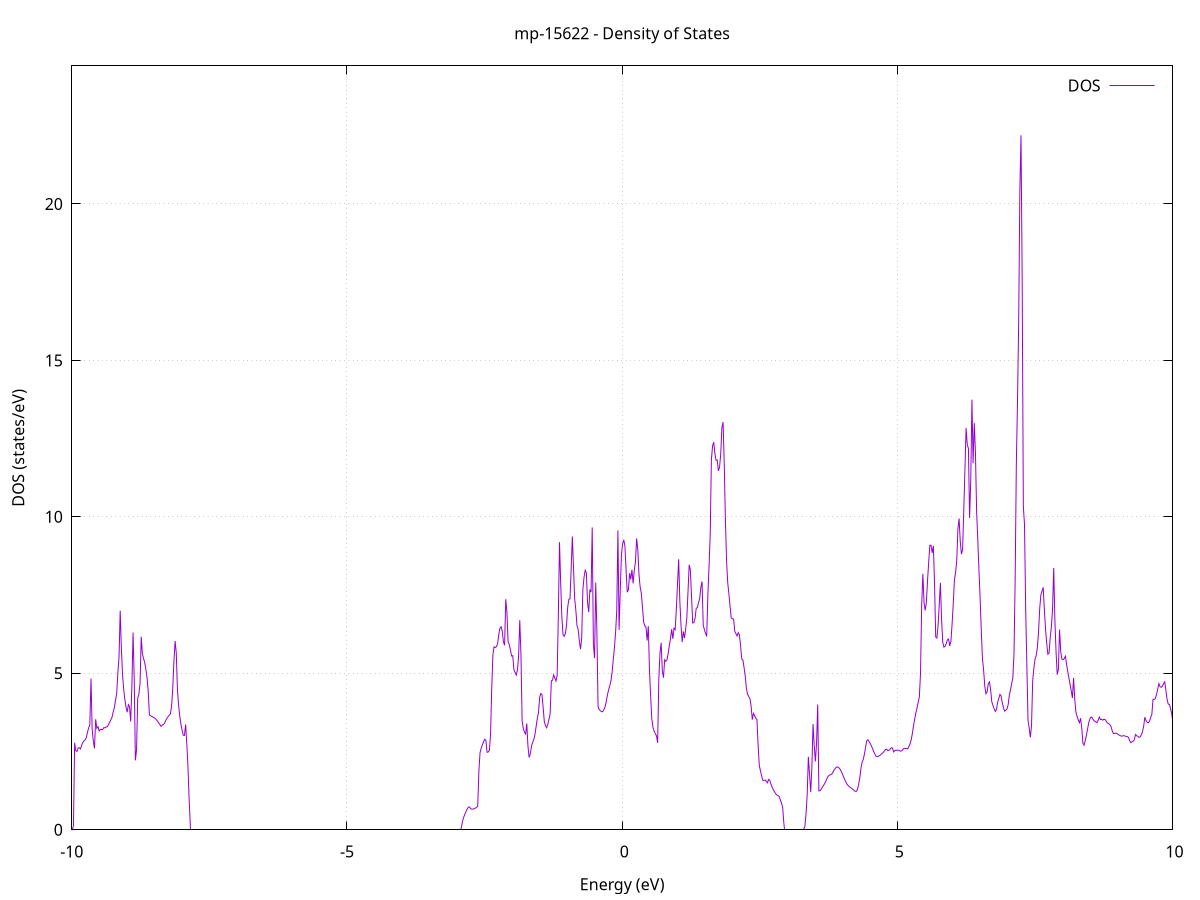 set title 'mp-15622 - Density of States'
set xlabel 'Energy (eV)'
set ylabel 'DOS (states/eV)'
set grid
set xrange [-10:10]
set yrange [0:24.412]
set xzeroaxis lt -1
set terminal png size 800,600
set output 'mp-15622_dos_gnuplot.png'
plot '-' using 1:2 with lines title 'DOS'
-29.967700 0.000000
-29.946400 0.000000
-29.925200 0.000000
-29.904000 0.000000
-29.882700 0.000000
-29.861500 0.000000
-29.840300 0.000000
-29.819100 0.000000
-29.797800 0.000000
-29.776600 0.000000
-29.755400 0.000000
-29.734100 0.000000
-29.712900 0.000000
-29.691700 0.000000
-29.670500 0.000000
-29.649200 0.000000
-29.628000 0.000000
-29.606800 0.000000
-29.585500 0.000000
-29.564300 0.000000
-29.543100 0.000000
-29.521800 0.000000
-29.500600 0.000000
-29.479400 0.000000
-29.458200 0.000000
-29.436900 0.000000
-29.415700 0.000000
-29.394500 0.000000
-29.373200 0.000000
-29.352000 0.000000
-29.330800 0.000000
-29.309600 0.000000
-29.288300 0.000000
-29.267100 0.000000
-29.245900 0.000000
-29.224600 0.000000
-29.203400 0.000000
-29.182200 0.000000
-29.160900 0.000000
-29.139700 0.000000
-29.118500 0.000000
-29.097300 0.000000
-29.076000 0.000000
-29.054800 0.000000
-29.033600 0.000000
-29.012300 0.000000
-28.991100 0.000000
-28.969900 0.000000
-28.948700 0.000000
-28.927400 0.000000
-28.906200 0.000000
-28.885000 0.000000
-28.863700 0.000000
-28.842500 0.000000
-28.821300 0.000000
-28.800100 0.000000
-28.778800 0.000000
-28.757600 0.000000
-28.736400 0.000000
-28.715100 0.000000
-28.693900 0.000000
-28.672700 0.000000
-28.651400 0.000000
-28.630200 0.000000
-28.609000 0.000000
-28.587800 0.000000
-28.566500 0.000000
-28.545300 0.000000
-28.524100 0.000000
-28.502800 0.000000
-28.481600 0.000000
-28.460400 0.000000
-28.439200 0.000000
-28.417900 0.000000
-28.396700 0.000000
-28.375500 0.000000
-28.354200 0.000000
-28.333000 0.000000
-28.311800 0.000000
-28.290500 0.000000
-28.269300 0.000000
-28.248100 0.000000
-28.226900 0.000000
-28.205600 0.000000
-28.184400 0.000000
-28.163200 0.000000
-28.141900 0.000000
-28.120700 0.000000
-28.099500 0.000000
-28.078300 0.000000
-28.057000 0.000000
-28.035800 136.496900
-28.014600 32.071400
-27.993300 58.178700
-27.972100 28.812400
-27.950900 46.423100
-27.929600 0.000000
-27.908400 0.000000
-27.887200 0.000000
-27.866000 319.708900
-27.844700 0.000000
-27.823500 0.000000
-27.802300 0.000000
-27.781000 0.000000
-27.759800 0.000000
-27.738600 0.000000
-27.717400 0.000000
-27.696100 0.000000
-27.674900 0.000000
-27.653700 0.000000
-27.632400 0.000000
-27.611200 0.000000
-27.590000 0.000000
-27.568800 0.000000
-27.547500 0.000000
-27.526300 0.000000
-27.505100 0.000000
-27.483800 0.000000
-27.462600 0.000000
-27.441400 0.000000
-27.420100 0.000000
-27.398900 0.000000
-27.377700 0.000000
-27.356500 0.000000
-27.335200 0.000000
-27.314000 0.000000
-27.292800 0.000000
-27.271500 0.000000
-27.250300 0.000000
-27.229100 0.000000
-27.207900 0.000000
-27.186600 0.000000
-27.165400 0.000000
-27.144200 0.000000
-27.122900 0.000000
-27.101700 0.000000
-27.080500 0.000000
-27.059200 0.000000
-27.038000 0.000000
-27.016800 0.000000
-26.995600 0.000000
-26.974300 0.000000
-26.953100 0.000000
-26.931900 0.000000
-26.910600 0.000000
-26.889400 0.000000
-26.868200 0.000000
-26.847000 0.000000
-26.825700 0.000000
-26.804500 0.000000
-26.783300 0.000000
-26.762000 0.000000
-26.740800 0.000000
-26.719600 0.000000
-26.698300 0.000000
-26.677100 0.000000
-26.655900 0.000000
-26.634700 0.000000
-26.613400 0.000000
-26.592200 0.000000
-26.571000 0.000000
-26.549700 0.000000
-26.528500 0.000000
-26.507300 0.000000
-26.486100 0.000000
-26.464800 0.000000
-26.443600 0.000000
-26.422400 0.000000
-26.401100 0.000000
-26.379900 0.000000
-26.358700 0.000000
-26.337500 0.000000
-26.316200 0.000000
-26.295000 0.000000
-26.273800 0.000000
-26.252500 0.000000
-26.231300 0.000000
-26.210100 0.000000
-26.188800 0.000000
-26.167600 0.000000
-26.146400 0.000000
-26.125200 0.000000
-26.103900 0.000000
-26.082700 0.000000
-26.061500 0.000000
-26.040200 0.000000
-26.019000 0.000000
-25.997800 0.000000
-25.976600 0.000000
-25.955300 0.000000
-25.934100 0.000000
-25.912900 0.000000
-25.891600 0.000000
-25.870400 0.000000
-25.849200 0.000000
-25.827900 0.000000
-25.806700 0.000000
-25.785500 0.000000
-25.764300 0.000000
-25.743000 0.000000
-25.721800 0.000000
-25.700600 0.000000
-25.679300 0.000000
-25.658100 0.000000
-25.636900 0.000000
-25.615700 0.000000
-25.594400 0.000000
-25.573200 0.000000
-25.552000 0.000000
-25.530700 0.000000
-25.509500 0.000000
-25.488300 0.000000
-25.467100 0.000000
-25.445800 0.000000
-25.424600 0.000000
-25.403400 0.000000
-25.382100 0.000000
-25.360900 0.000000
-25.339700 0.000000
-25.318400 0.000000
-25.297200 0.000000
-25.276000 0.000000
-25.254800 0.000000
-25.233500 0.000000
-25.212300 0.000000
-25.191100 0.000000
-25.169800 0.000000
-25.148600 0.000000
-25.127400 0.000000
-25.106200 0.000000
-25.084900 0.000000
-25.063700 0.000000
-25.042500 0.000000
-25.021200 0.000000
-25.000000 0.000000
-24.978800 0.000000
-24.957500 0.000000
-24.936300 0.000000
-24.915100 0.000000
-24.893900 0.000000
-24.872600 0.000000
-24.851400 0.000000
-24.830200 0.000000
-24.808900 0.000000
-24.787700 0.000000
-24.766500 0.000000
-24.745300 0.000000
-24.724000 0.000000
-24.702800 0.000000
-24.681600 0.000000
-24.660300 0.000000
-24.639100 0.000000
-24.617900 0.000000
-24.596600 0.000000
-24.575400 0.000000
-24.554200 0.000000
-24.533000 0.000000
-24.511700 0.000000
-24.490500 0.000000
-24.469300 0.000000
-24.448000 0.000000
-24.426800 0.000000
-24.405600 0.000000
-24.384400 0.000000
-24.363100 0.000000
-24.341900 0.000000
-24.320700 0.000000
-24.299400 0.000000
-24.278200 0.000000
-24.257000 0.000000
-24.235800 0.000000
-24.214500 0.000000
-24.193300 0.000000
-24.172100 0.000000
-24.150800 0.000000
-24.129600 0.000000
-24.108400 0.000000
-24.087100 0.000000
-24.065900 0.000000
-24.044700 0.000000
-24.023500 0.000000
-24.002200 0.000000
-23.981000 0.000000
-23.959800 0.000000
-23.938500 0.000000
-23.917300 0.000000
-23.896100 0.000000
-23.874900 0.000000
-23.853600 0.000000
-23.832400 0.000000
-23.811200 0.000000
-23.789900 0.000000
-23.768700 0.000000
-23.747500 0.000000
-23.726200 0.000000
-23.705000 0.000000
-23.683800 0.000000
-23.662600 0.000000
-23.641300 0.000000
-23.620100 0.000000
-23.598900 0.000000
-23.577600 0.000000
-23.556400 0.000000
-23.535200 0.000000
-23.514000 0.000000
-23.492700 0.000000
-23.471500 0.000000
-23.450300 0.000000
-23.429000 0.000000
-23.407800 0.000000
-23.386600 0.000000
-23.365400 0.000000
-23.344100 0.000000
-23.322900 0.000000
-23.301700 0.000000
-23.280400 0.000000
-23.259200 0.000000
-23.238000 0.000000
-23.216700 0.000000
-23.195500 0.000000
-23.174300 0.000000
-23.153100 0.000000
-23.131800 0.000000
-23.110600 0.000000
-23.089400 0.000000
-23.068100 0.000000
-23.046900 0.000000
-23.025700 0.000000
-23.004500 0.000000
-22.983200 0.000000
-22.962000 0.000000
-22.940800 0.000000
-22.919500 0.000000
-22.898300 0.000000
-22.877100 0.000000
-22.855800 0.000000
-22.834600 0.000000
-22.813400 0.000000
-22.792200 0.000000
-22.770900 0.000000
-22.749700 0.000000
-22.728500 0.000000
-22.707200 0.000000
-22.686000 0.000000
-22.664800 0.000000
-22.643600 0.000000
-22.622300 0.000000
-22.601100 0.000000
-22.579900 0.000000
-22.558600 0.000000
-22.537400 0.000000
-22.516200 0.000000
-22.494900 0.000000
-22.473700 0.000000
-22.452500 0.000000
-22.431300 0.000000
-22.410000 0.000000
-22.388800 0.000000
-22.367600 0.000000
-22.346300 0.000000
-22.325100 0.000000
-22.303900 0.000000
-22.282700 0.000000
-22.261400 0.000000
-22.240200 0.000000
-22.219000 0.000000
-22.197700 0.000000
-22.176500 0.000000
-22.155300 0.000000
-22.134100 0.000000
-22.112800 0.000000
-22.091600 0.000000
-22.070400 0.000000
-22.049100 0.000000
-22.027900 0.000000
-22.006700 0.000000
-21.985400 0.000000
-21.964200 0.000000
-21.943000 0.000000
-21.921800 0.000000
-21.900500 0.000000
-21.879300 0.000000
-21.858100 0.000000
-21.836800 0.000000
-21.815600 0.000000
-21.794400 0.000000
-21.773200 0.000000
-21.751900 0.000000
-21.730700 0.000000
-21.709500 0.000000
-21.688200 0.000000
-21.667000 0.000000
-21.645800 0.000000
-21.624500 0.000000
-21.603300 0.000000
-21.582100 0.000000
-21.560900 0.000000
-21.539600 0.000000
-21.518400 0.000000
-21.497200 0.000000
-21.475900 0.000000
-21.454700 0.000000
-21.433500 0.000000
-21.412300 0.000000
-21.391000 0.000000
-21.369800 0.000000
-21.348600 0.000000
-21.327300 0.000000
-21.306100 0.000000
-21.284900 0.000000
-21.263600 0.000000
-21.242400 0.000000
-21.221200 0.000000
-21.200000 0.000000
-21.178700 0.000000
-21.157500 0.000000
-21.136300 0.000000
-21.115000 0.000000
-21.093800 0.000000
-21.072600 0.000000
-21.051400 0.000000
-21.030100 0.000000
-21.008900 0.000000
-20.987700 0.000000
-20.966400 0.000000
-20.945200 0.000000
-20.924000 0.000000
-20.902800 0.000000
-20.881500 0.000000
-20.860300 0.000000
-20.839100 0.000000
-20.817800 0.000000
-20.796600 0.000000
-20.775400 0.000000
-20.754100 0.000000
-20.732900 0.000000
-20.711700 0.000000
-20.690500 0.000000
-20.669200 0.000000
-20.648000 0.000000
-20.626800 0.000000
-20.605500 0.000000
-20.584300 0.000000
-20.563100 0.000000
-20.541900 0.000000
-20.520600 0.000000
-20.499400 0.000000
-20.478200 0.000000
-20.456900 0.000000
-20.435700 0.000000
-20.414500 0.000000
-20.393200 0.000000
-20.372000 0.000000
-20.350800 0.000000
-20.329600 0.000000
-20.308300 0.000000
-20.287100 0.000000
-20.265900 0.000000
-20.244600 0.000000
-20.223400 0.000000
-20.202200 0.000000
-20.181000 0.000000
-20.159700 0.000000
-20.138500 0.000000
-20.117300 0.000000
-20.096000 0.000000
-20.074800 0.000000
-20.053600 0.000000
-20.032400 0.000000
-20.011100 0.000000
-19.989900 0.000000
-19.968700 0.000000
-19.947400 0.000000
-19.926200 0.000000
-19.905000 0.000000
-19.883700 0.000000
-19.862500 0.000000
-19.841300 0.000000
-19.820100 0.000000
-19.798800 0.000000
-19.777600 0.000000
-19.756400 0.000000
-19.735100 0.000000
-19.713900 0.000000
-19.692700 0.000000
-19.671500 0.000000
-19.650200 0.000000
-19.629000 0.000000
-19.607800 0.000000
-19.586500 0.000000
-19.565300 0.000000
-19.544100 0.000000
-19.522800 0.000000
-19.501600 0.000000
-19.480400 0.000000
-19.459200 0.000000
-19.437900 0.000000
-19.416700 0.000000
-19.395500 0.000000
-19.374200 0.000000
-19.353000 0.000000
-19.331800 0.000000
-19.310600 0.000000
-19.289300 0.000000
-19.268100 0.000000
-19.246900 0.000000
-19.225600 0.000000
-19.204400 0.000000
-19.183200 0.000000
-19.161900 0.000000
-19.140700 0.000000
-19.119500 0.000000
-19.098300 0.000000
-19.077000 0.000000
-19.055800 0.000000
-19.034600 0.000000
-19.013300 0.000000
-18.992100 0.000000
-18.970900 0.000000
-18.949700 0.000000
-18.928400 0.000000
-18.907200 0.000000
-18.886000 0.000000
-18.864700 0.000000
-18.843500 0.000000
-18.822300 0.000000
-18.801100 0.000000
-18.779800 0.000000
-18.758600 0.000000
-18.737400 0.000000
-18.716100 0.000000
-18.694900 0.000000
-18.673700 0.000000
-18.652400 0.000000
-18.631200 0.000000
-18.610000 0.000000
-18.588800 0.000000
-18.567500 0.000000
-18.546300 0.000000
-18.525100 0.000000
-18.503800 0.000000
-18.482600 0.000000
-18.461400 0.000000
-18.440200 0.000000
-18.418900 0.000000
-18.397700 0.000000
-18.376500 0.000000
-18.355200 0.000000
-18.334000 0.000000
-18.312800 0.000000
-18.291500 0.000000
-18.270300 0.000000
-18.249100 0.000000
-18.227900 0.000000
-18.206600 0.000000
-18.185400 0.000000
-18.164200 0.000000
-18.142900 0.000000
-18.121700 0.000000
-18.100500 0.000000
-18.079300 0.000000
-18.058000 0.000000
-18.036800 0.000000
-18.015600 0.000000
-17.994300 0.000000
-17.973100 0.000000
-17.951900 0.000000
-17.930700 0.000000
-17.909400 0.000000
-17.888200 0.000000
-17.867000 0.000000
-17.845700 0.000000
-17.824500 0.000000
-17.803300 0.000000
-17.782000 0.000000
-17.760800 0.000000
-17.739600 0.000000
-17.718400 0.000000
-17.697100 0.000000
-17.675900 0.000000
-17.654700 0.000000
-17.633400 0.000000
-17.612200 0.000000
-17.591000 0.000000
-17.569800 0.000000
-17.548500 0.000000
-17.527300 0.000000
-17.506100 0.000000
-17.484800 0.000000
-17.463600 0.000000
-17.442400 0.000000
-17.421100 0.000000
-17.399900 0.000000
-17.378700 0.000000
-17.357500 0.000000
-17.336200 0.000000
-17.315000 0.000000
-17.293800 0.000000
-17.272500 0.000000
-17.251300 0.000000
-17.230100 0.000000
-17.208900 0.000000
-17.187600 0.000000
-17.166400 0.000000
-17.145200 0.000000
-17.123900 0.000000
-17.102700 0.000000
-17.081500 0.000000
-17.060200 0.000000
-17.039000 0.000000
-17.017800 0.000000
-16.996600 0.000000
-16.975300 0.000000
-16.954100 0.000000
-16.932900 0.000000
-16.911600 0.000000
-16.890400 0.000000
-16.869200 0.000000
-16.848000 0.000000
-16.826700 0.000000
-16.805500 0.000000
-16.784300 0.000000
-16.763000 0.000000
-16.741800 0.000000
-16.720600 0.000000
-16.699400 0.000000
-16.678100 0.000000
-16.656900 0.000000
-16.635700 0.000000
-16.614400 0.000000
-16.593200 0.000000
-16.572000 0.000000
-16.550700 0.000000
-16.529500 0.000000
-16.508300 0.000000
-16.487100 0.000000
-16.465800 0.000000
-16.444600 0.000000
-16.423400 0.000000
-16.402100 0.000000
-16.380900 0.000000
-16.359700 0.000000
-16.338500 0.000000
-16.317200 0.000000
-16.296000 0.000000
-16.274800 0.000000
-16.253500 0.000000
-16.232300 0.000000
-16.211100 0.000000
-16.189800 0.000000
-16.168600 0.000000
-16.147400 0.000000
-16.126200 0.000000
-16.104900 0.000000
-16.083700 0.000000
-16.062500 0.000000
-16.041200 0.000000
-16.020000 0.000000
-15.998800 0.000000
-15.977600 0.000000
-15.956300 0.000000
-15.935100 0.000000
-15.913900 0.000000
-15.892600 0.000000
-15.871400 0.000000
-15.850200 0.000000
-15.828900 0.000000
-15.807700 0.000000
-15.786500 0.000000
-15.765300 0.000000
-15.744000 0.000000
-15.722800 0.000000
-15.701600 0.000000
-15.680300 0.000000
-15.659100 0.000000
-15.637900 0.000000
-15.616700 0.000000
-15.595400 0.000000
-15.574200 0.000000
-15.553000 0.000000
-15.531700 0.000000
-15.510500 0.000000
-15.489300 0.000000
-15.468100 0.000000
-15.446800 0.000000
-15.425600 0.000000
-15.404400 0.000000
-15.383100 0.000000
-15.361900 0.000000
-15.340700 0.000000
-15.319400 0.000000
-15.298200 0.000000
-15.277000 0.000000
-15.255800 0.000000
-15.234500 0.000000
-15.213300 0.000000
-15.192100 0.000000
-15.170800 0.000000
-15.149600 0.000000
-15.128400 0.000000
-15.107200 0.000000
-15.085900 0.000000
-15.064700 0.000000
-15.043500 0.000000
-15.022200 0.000000
-15.001000 0.000000
-14.979800 0.000000
-14.958500 0.000000
-14.937300 0.000000
-14.916100 0.000000
-14.894900 0.000000
-14.873600 0.000000
-14.852400 0.000000
-14.831200 0.000000
-14.809900 0.000000
-14.788700 0.000000
-14.767500 0.000000
-14.746300 0.000000
-14.725000 0.000000
-14.703800 0.000000
-14.682600 0.000000
-14.661300 0.000000
-14.640100 0.000000
-14.618900 0.000000
-14.597700 0.000000
-14.576400 0.000000
-14.555200 0.000000
-14.534000 0.000000
-14.512700 0.000000
-14.491500 0.000000
-14.470300 0.000000
-14.449000 0.000000
-14.427800 0.000000
-14.406600 0.000000
-14.385400 0.000000
-14.364100 0.000000
-14.342900 0.000000
-14.321700 0.000000
-14.300400 0.000000
-14.279200 0.000000
-14.258000 0.000000
-14.236800 0.000000
-14.215500 0.000000
-14.194300 0.000000
-14.173100 0.000000
-14.151800 0.000000
-14.130600 0.000000
-14.109400 0.000000
-14.088100 0.000000
-14.066900 0.000000
-14.045700 0.000000
-14.024500 0.000000
-14.003200 0.000000
-13.982000 0.000000
-13.960800 0.000000
-13.939500 0.000000
-13.918300 0.000000
-13.897100 0.000000
-13.875900 0.000000
-13.854600 0.000000
-13.833400 0.000000
-13.812200 0.000000
-13.790900 0.000000
-13.769700 0.000000
-13.748500 0.000000
-13.727200 0.000000
-13.706000 0.000000
-13.684800 0.000000
-13.663600 0.000000
-13.642300 0.000000
-13.621100 0.000000
-13.599900 0.000000
-13.578600 0.000000
-13.557400 0.000000
-13.536200 0.000000
-13.515000 0.000000
-13.493700 0.000000
-13.472500 0.000000
-13.451300 0.000000
-13.430000 0.000000
-13.408800 0.000000
-13.387600 0.000000
-13.366400 0.000000
-13.345100 0.000000
-13.323900 0.000000
-13.302700 0.000000
-13.281400 0.000000
-13.260200 0.000000
-13.239000 0.000000
-13.217700 0.000000
-13.196500 0.000000
-13.175300 0.000000
-13.154100 0.000000
-13.132800 0.000000
-13.111600 0.000000
-13.090400 0.000000
-13.069100 0.000000
-13.047900 0.000000
-13.026700 0.000000
-13.005500 0.000000
-12.984200 0.000000
-12.963000 0.000000
-12.941800 0.000000
-12.920500 0.000000
-12.899300 0.000000
-12.878100 0.000000
-12.856800 0.000000
-12.835600 0.000000
-12.814400 0.000000
-12.793200 0.000000
-12.771900 0.000000
-12.750700 0.000000
-12.729500 0.000000
-12.708200 0.000000
-12.687000 0.000000
-12.665800 0.000000
-12.644600 0.000000
-12.623300 0.000000
-12.602100 0.000000
-12.580900 0.000000
-12.559600 0.000000
-12.538400 0.000000
-12.517200 0.000000
-12.496000 0.000000
-12.474700 0.000000
-12.453500 0.000000
-12.432300 0.000000
-12.411000 0.000000
-12.389800 0.000000
-12.368600 0.000000
-12.347300 0.000000
-12.326100 0.000000
-12.304900 0.000000
-12.283700 0.000000
-12.262400 0.000000
-12.241200 0.000000
-12.220000 0.000000
-12.198700 0.000000
-12.177500 0.000000
-12.156300 0.000000
-12.135100 0.000000
-12.113800 0.000000
-12.092600 0.000000
-12.071400 0.000000
-12.050100 0.000000
-12.028900 0.000000
-12.007700 0.000000
-11.986400 0.000000
-11.965200 0.000000
-11.944000 0.000000
-11.922800 0.000000
-11.901500 0.000000
-11.880300 0.000000
-11.859100 0.000000
-11.837800 0.000000
-11.816600 0.000000
-11.795400 0.000000
-11.774200 0.236400
-11.752900 1.083900
-11.731700 1.636500
-11.710500 1.697700
-11.689200 1.805500
-11.668000 1.835200
-11.646800 1.848000
-11.625500 2.721100
-11.604300 3.436700
-11.583100 4.412600
-11.561900 4.452400
-11.540600 4.626800
-11.519400 4.785400
-11.498200 4.972000
-11.476900 5.194400
-11.455700 5.520300
-11.434500 5.873400
-11.413300 6.242700
-11.392000 6.732600
-11.370800 8.399800
-11.349600 8.105200
-11.328300 9.239200
-11.307100 8.224000
-11.285900 8.565100
-11.264700 11.233700
-11.243400 7.624400
-11.222200 7.023000
-11.201000 6.304300
-11.179700 5.673200
-11.158500 5.390500
-11.137300 5.079300
-11.116000 4.754300
-11.094800 4.535900
-11.073600 4.317800
-11.052400 4.030700
-11.031100 4.252600
-11.009900 3.631400
-10.988700 4.902600
-10.967400 0.000000
-10.946200 0.000000
-10.925000 0.000000
-10.903800 0.000000
-10.882500 0.000000
-10.861300 0.000000
-10.840100 0.000000
-10.818800 0.000000
-10.797600 0.000000
-10.776400 0.000000
-10.755100 0.000000
-10.733900 0.000000
-10.712700 0.000000
-10.691500 0.000000
-10.670200 0.000000
-10.649000 0.000000
-10.627800 0.000000
-10.606500 0.000000
-10.585300 0.000000
-10.564100 0.000000
-10.542900 0.000000
-10.521600 0.000000
-10.500400 0.000000
-10.479200 0.000000
-10.457900 0.000000
-10.436700 0.000000
-10.415500 0.000000
-10.394200 0.000000
-10.373000 0.000000
-10.351800 0.000000
-10.330600 0.000000
-10.309300 0.000000
-10.288100 0.000000
-10.266900 0.000000
-10.245600 0.000000
-10.224400 0.000000
-10.203200 0.000000
-10.182000 0.000000
-10.160700 0.000000
-10.139500 0.000000
-10.118300 0.000000
-10.097000 0.000000
-10.075800 0.000000
-10.054600 0.000000
-10.033400 0.000000
-10.012100 0.000000
-9.990900 0.000000
-9.969700 0.129400
-9.948400 2.781300
-9.927200 2.523600
-9.906000 2.502700
-9.884700 2.616600
-9.863500 2.619900
-9.842300 2.584600
-9.821100 2.701400
-9.799800 2.790300
-9.778600 2.836500
-9.757400 2.869400
-9.736100 2.945200
-9.714900 3.114700
-9.693700 3.255800
-9.672500 3.352400
-9.651200 4.832400
-9.630000 3.206300
-9.608800 2.829500
-9.587500 2.598600
-9.566300 3.531500
-9.545100 3.242200
-9.523800 3.294500
-9.502600 3.158100
-9.481400 3.202200
-9.460200 3.208500
-9.438900 3.198900
-9.417700 3.264000
-9.396500 3.256700
-9.375200 3.287600
-9.354000 3.291800
-9.332800 3.359900
-9.311600 3.435400
-9.290300 3.513100
-9.269100 3.595600
-9.247900 3.764800
-9.226600 3.906700
-9.205400 4.134000
-9.184200 4.352800
-9.163000 5.015100
-9.141700 5.515800
-9.120500 7.000200
-9.099300 5.806500
-9.078000 4.958000
-9.056800 4.481400
-9.035600 4.159200
-9.014300 3.913900
-8.993100 3.757000
-8.971900 3.998700
-8.950700 3.931600
-8.929400 3.458100
-8.908200 4.570800
-8.887000 6.302700
-8.865700 4.813200
-8.844500 2.219800
-8.823300 2.557000
-8.802100 4.203600
-8.780800 4.336300
-8.759600 4.679500
-8.738400 6.167400
-8.717100 5.623000
-8.695900 5.476400
-8.674700 5.339100
-8.653400 5.124900
-8.632200 4.851200
-8.611000 4.408400
-8.589800 3.672600
-8.568500 3.644400
-8.547300 3.620700
-8.526100 3.600700
-8.504800 3.582000
-8.483600 3.553800
-8.462400 3.515100
-8.441200 3.467900
-8.419900 3.413400
-8.398700 3.358400
-8.377500 3.304800
-8.356200 3.343500
-8.335000 3.367600
-8.313800 3.403600
-8.292500 3.495400
-8.271300 3.563000
-8.250100 3.615600
-8.228900 3.662800
-8.207600 3.708200
-8.186400 3.958100
-8.165200 4.527900
-8.143900 5.397600
-8.122700 6.032000
-8.101500 5.653300
-8.080300 4.465300
-8.059000 3.978500
-8.037800 3.627200
-8.016600 3.370700
-7.995300 3.173700
-7.974100 3.020800
-7.952900 3.014800
-7.931700 3.363800
-7.910400 2.747500
-7.889200 2.010900
-7.868000 0.977800
-7.846700 0.000000
-7.825500 0.000000
-7.804300 0.000000
-7.783000 0.000000
-7.761800 0.000000
-7.740600 0.000000
-7.719400 0.000000
-7.698100 0.000000
-7.676900 0.000000
-7.655700 0.000000
-7.634400 0.000000
-7.613200 0.000000
-7.592000 0.000000
-7.570800 0.000000
-7.549500 0.000000
-7.528300 0.000000
-7.507100 0.000000
-7.485800 0.000000
-7.464600 0.000000
-7.443400 0.000000
-7.422100 0.000000
-7.400900 0.000000
-7.379700 0.000000
-7.358500 0.000000
-7.337200 0.000000
-7.316000 0.000000
-7.294800 0.000000
-7.273500 0.000000
-7.252300 0.000000
-7.231100 0.000000
-7.209900 0.000000
-7.188600 0.000000
-7.167400 0.000000
-7.146200 0.000000
-7.124900 0.000000
-7.103700 0.000000
-7.082500 0.000000
-7.061200 0.000000
-7.040000 0.000000
-7.018800 0.000000
-6.997600 0.000000
-6.976300 0.000000
-6.955100 0.000000
-6.933900 0.000000
-6.912600 0.000000
-6.891400 0.000000
-6.870200 0.000000
-6.849000 0.000000
-6.827700 0.000000
-6.806500 0.000000
-6.785300 0.000000
-6.764000 0.000000
-6.742800 0.000000
-6.721600 0.000000
-6.700400 0.000000
-6.679100 0.000000
-6.657900 0.000000
-6.636700 0.000000
-6.615400 0.000000
-6.594200 0.000000
-6.573000 0.000000
-6.551700 0.000000
-6.530500 0.000000
-6.509300 0.000000
-6.488100 0.000000
-6.466800 0.000000
-6.445600 0.000000
-6.424400 0.000000
-6.403100 0.000000
-6.381900 0.000000
-6.360700 0.000000
-6.339500 0.000000
-6.318200 0.000000
-6.297000 0.000000
-6.275800 0.000000
-6.254500 0.000000
-6.233300 0.000000
-6.212100 0.000000
-6.190800 0.000000
-6.169600 0.000000
-6.148400 0.000000
-6.127200 0.000000
-6.105900 0.000000
-6.084700 0.000000
-6.063500 0.000000
-6.042200 0.000000
-6.021000 0.000000
-5.999800 0.000000
-5.978600 0.000000
-5.957300 0.000000
-5.936100 0.000000
-5.914900 0.000000
-5.893600 0.000000
-5.872400 0.000000
-5.851200 0.000000
-5.830000 0.000000
-5.808700 0.000000
-5.787500 0.000000
-5.766300 0.000000
-5.745000 0.000000
-5.723800 0.000000
-5.702600 0.000000
-5.681300 0.000000
-5.660100 0.000000
-5.638900 0.000000
-5.617700 0.000000
-5.596400 0.000000
-5.575200 0.000000
-5.554000 0.000000
-5.532700 0.000000
-5.511500 0.000000
-5.490300 0.000000
-5.469100 0.000000
-5.447800 0.000000
-5.426600 0.000000
-5.405400 0.000000
-5.384100 0.000000
-5.362900 0.000000
-5.341700 0.000000
-5.320400 0.000000
-5.299200 0.000000
-5.278000 0.000000
-5.256800 0.000000
-5.235500 0.000000
-5.214300 0.000000
-5.193100 0.000000
-5.171800 0.000000
-5.150600 0.000000
-5.129400 0.000000
-5.108200 0.000000
-5.086900 0.000000
-5.065700 0.000000
-5.044500 0.000000
-5.023200 0.000000
-5.002000 0.000000
-4.980800 0.000000
-4.959500 0.000000
-4.938300 0.000000
-4.917100 0.000000
-4.895900 0.000000
-4.874600 0.000000
-4.853400 0.000000
-4.832200 0.000000
-4.810900 0.000000
-4.789700 0.000000
-4.768500 0.000000
-4.747300 0.000000
-4.726000 0.000000
-4.704800 0.000000
-4.683600 0.000000
-4.662300 0.000000
-4.641100 0.000000
-4.619900 0.000000
-4.598700 0.000000
-4.577400 0.000000
-4.556200 0.000000
-4.535000 0.000000
-4.513700 0.000000
-4.492500 0.000000
-4.471300 0.000000
-4.450000 0.000000
-4.428800 0.000000
-4.407600 0.000000
-4.386400 0.000000
-4.365100 0.000000
-4.343900 0.000000
-4.322700 0.000000
-4.301400 0.000000
-4.280200 0.000000
-4.259000 0.000000
-4.237800 0.000000
-4.216500 0.000000
-4.195300 0.000000
-4.174100 0.000000
-4.152800 0.000000
-4.131600 0.000000
-4.110400 0.000000
-4.089100 0.000000
-4.067900 0.000000
-4.046700 0.000000
-4.025500 0.000000
-4.004200 0.000000
-3.983000 0.000000
-3.961800 0.000000
-3.940500 0.000000
-3.919300 0.000000
-3.898100 0.000000
-3.876900 0.000000
-3.855600 0.000000
-3.834400 0.000000
-3.813200 0.000000
-3.791900 0.000000
-3.770700 0.000000
-3.749500 0.000000
-3.728300 0.000000
-3.707000 0.000000
-3.685800 0.000000
-3.664600 0.000000
-3.643300 0.000000
-3.622100 0.000000
-3.600900 0.000000
-3.579600 0.000000
-3.558400 0.000000
-3.537200 0.000000
-3.516000 0.000000
-3.494700 0.000000
-3.473500 0.000000
-3.452300 0.000000
-3.431000 0.000000
-3.409800 0.000000
-3.388600 0.000000
-3.367400 0.000000
-3.346100 0.000000
-3.324900 0.000000
-3.303700 0.000000
-3.282400 0.000000
-3.261200 0.000000
-3.240000 0.000000
-3.218700 0.000000
-3.197500 0.000000
-3.176300 0.000000
-3.155100 0.000000
-3.133800 0.000000
-3.112600 0.000000
-3.091400 0.000000
-3.070100 0.000000
-3.048900 0.000000
-3.027700 0.000000
-3.006500 0.000000
-2.985200 0.000000
-2.964000 0.000000
-2.942800 0.000000
-2.921500 0.066600
-2.900300 0.271900
-2.879100 0.401000
-2.857800 0.495400
-2.836600 0.587900
-2.815400 0.661100
-2.794200 0.722900
-2.772900 0.728700
-2.751700 0.675500
-2.730500 0.658200
-2.709200 0.662800
-2.688000 0.672100
-2.666800 0.692400
-2.645600 0.719400
-2.624300 0.746400
-2.603100 1.876800
-2.581900 2.468200
-2.560600 2.606000
-2.539400 2.718600
-2.518200 2.805500
-2.497000 2.892200
-2.475700 2.858100
-2.454500 2.476700
-2.433300 2.485100
-2.412000 2.534600
-2.390800 3.054000
-2.369600 4.539000
-2.348300 5.590600
-2.327100 5.845700
-2.305900 5.822200
-2.284700 5.851600
-2.263400 5.940000
-2.242200 6.239700
-2.221000 6.436600
-2.199700 6.489100
-2.178500 6.345500
-2.157300 6.008200
-2.136100 5.895900
-2.114800 7.368300
-2.093600 6.955000
-2.072400 6.014200
-2.051100 5.914100
-2.029900 5.747100
-2.008700 5.552600
-1.987400 5.563200
-1.966200 5.106500
-1.945000 5.025500
-1.923800 4.944900
-1.902500 5.106900
-1.881300 5.552000
-1.860100 6.696600
-1.838800 5.598700
-1.817600 3.476200
-1.796400 3.240100
-1.775200 3.116700
-1.753900 3.058200
-1.732700 3.396500
-1.711500 2.672700
-1.690200 2.311400
-1.669000 2.430000
-1.647800 2.664300
-1.626500 2.795600
-1.605300 2.885700
-1.584100 3.045100
-1.562900 3.301500
-1.541600 3.556300
-1.520400 3.738900
-1.499200 4.229800
-1.477900 4.354400
-1.456700 4.317000
-1.435500 3.910400
-1.414300 3.458700
-1.393000 3.325400
-1.371800 3.259700
-1.350600 3.371700
-1.329300 3.532400
-1.308100 3.714000
-1.286900 4.757500
-1.265700 4.778900
-1.244400 4.953100
-1.223200 4.844600
-1.202000 4.753900
-1.180700 4.940600
-1.159500 6.841500
-1.138300 9.190500
-1.117000 7.881200
-1.095800 6.811700
-1.074600 6.237700
-1.053400 6.179900
-1.032100 6.269100
-1.010900 6.528500
-0.989700 7.103700
-0.968400 7.363000
-0.947200 7.379700
-0.926000 8.356500
-0.904800 9.372600
-0.883500 8.357300
-0.862300 7.372400
-0.841100 7.013400
-0.819800 6.517500
-0.798600 6.397800
-0.777400 6.031100
-0.756100 5.773400
-0.734900 6.131800
-0.713700 7.675800
-0.692500 8.072400
-0.671200 8.293100
-0.650000 8.206900
-0.628800 7.266500
-0.607500 6.960300
-0.586300 7.677900
-0.565100 7.595100
-0.543900 9.663500
-0.522600 5.931100
-0.501400 5.486000
-0.480200 7.897700
-0.458900 6.311700
-0.437700 3.940900
-0.416500 3.841100
-0.395300 3.803100
-0.374000 3.776000
-0.352800 3.771600
-0.331600 3.842500
-0.310300 3.925900
-0.289100 4.095200
-0.267900 4.302500
-0.246600 4.470700
-0.225400 4.598300
-0.204200 4.750900
-0.183000 5.032000
-0.161700 5.429500
-0.140500 5.812900
-0.119300 6.299600
-0.098000 6.994000
-0.076800 9.566100
-0.055600 6.389200
-0.034400 7.641700
-0.013100 8.780400
0.008100 9.138200
0.029300 9.266600
0.050600 9.061600
0.071800 8.288100
0.093000 7.592700
0.114300 7.674700
0.135500 8.200800
0.156700 8.002700
0.177900 8.311700
0.199200 7.872300
0.220400 8.286500
0.241600 8.556200
0.262900 9.310500
0.284100 8.958500
0.305300 8.175500
0.326500 7.766400
0.347800 7.562800
0.369000 7.116100
0.390200 6.647300
0.411500 6.520400
0.432700 6.480300
0.453900 6.049300
0.475200 6.507500
0.496400 5.121600
0.517600 4.268300
0.538800 3.549100
0.560100 3.269700
0.581300 3.157400
0.602500 3.068300
0.623800 3.001100
0.645000 2.779100
0.666200 4.805000
0.687400 5.641900
0.708700 5.975600
0.729900 5.077000
0.751100 4.860500
0.772400 5.432400
0.793600 5.384600
0.814800 5.430200
0.836000 5.629600
0.857300 5.884000
0.878500 6.111900
0.899700 6.408500
0.921000 6.103800
0.942200 6.442600
0.963400 6.394200
0.984700 7.041300
1.005900 7.854700
1.027100 8.644400
1.048300 7.303300
1.069600 6.537400
1.090800 6.000900
1.112000 6.339500
1.133300 6.128900
1.154500 6.422400
1.175700 6.782000
1.196900 7.616400
1.218200 8.465900
1.239400 8.298400
1.260600 7.463200
1.281900 6.606800
1.303100 6.620700
1.324300 6.750900
1.345600 7.072200
1.366800 7.105900
1.388000 7.260700
1.409200 7.383900
1.430500 7.752600
1.451700 7.935100
1.472900 6.544100
1.494200 6.396200
1.515400 6.278900
1.536600 6.177700
1.557800 7.515100
1.579100 8.415800
1.600300 9.426700
1.621500 11.822500
1.642800 12.266300
1.664000 12.385900
1.685200 12.024000
1.706400 11.809300
1.727700 11.816500
1.748900 11.468000
1.770100 11.592100
1.791400 12.011900
1.812600 12.855000
1.833800 13.026300
1.855100 11.693600
1.876300 9.902400
1.897500 8.590300
1.918700 7.887500
1.940000 7.538200
1.961200 7.128800
1.982400 6.772700
2.003700 6.743200
2.024900 6.733700
2.046100 6.346200
2.067300 6.268300
2.088600 6.192000
2.109800 6.301200
2.131000 6.227900
2.152300 5.874300
2.173500 5.454400
2.194700 5.422000
2.216000 5.178600
2.237200 4.903500
2.258400 4.499500
2.279600 4.335900
2.300900 4.255800
2.322100 4.190000
2.343300 3.951000
2.364600 3.520900
2.385800 3.718400
2.407000 3.651000
2.428200 3.561900
2.449500 3.519800
2.470700 2.695100
2.491900 2.054900
2.513200 1.884100
2.534400 1.724300
2.555600 1.583000
2.576900 1.575900
2.598100 1.590000
2.619300 1.555400
2.640500 1.500600
2.661800 1.611600
2.683000 1.583300
2.704200 1.454300
2.725500 1.360600
2.746700 1.282800
2.767900 1.214800
2.789100 1.153300
2.810400 1.110500
2.831600 1.096200
2.852800 1.063400
2.874100 0.956400
2.895300 0.854400
2.916500 0.715300
2.937700 0.226100
2.959000 0.000000
2.980200 0.000000
3.001400 0.000000
3.022700 0.000000
3.043900 0.000000
3.065100 0.000000
3.086400 0.000000
3.107600 0.000000
3.128800 0.000000
3.150000 0.000000
3.171300 0.000000
3.192500 0.000000
3.213700 0.000000
3.235000 0.000000
3.256200 0.000000
3.277400 0.000000
3.298600 0.000000
3.319900 0.098900
3.341100 0.505900
3.362300 1.113900
3.383600 2.331200
3.404800 1.779100
3.426000 1.202300
3.447300 1.992900
3.468500 3.382100
3.489700 2.697000
3.510900 2.184700
3.532200 2.751300
3.553400 4.004500
3.574600 1.241200
3.595900 1.249800
3.617100 1.298300
3.638300 1.361800
3.659500 1.417400
3.680800 1.480100
3.702000 1.556100
3.723200 1.644300
3.744500 1.712900
3.765700 1.745000
3.786900 1.760600
3.808200 1.777000
3.829400 1.836800
3.850600 1.915300
3.871800 1.961100
3.893100 2.000200
3.914300 2.007500
3.935500 1.987400
3.956800 1.945800
3.978000 1.879000
3.999200 1.793900
4.020400 1.705200
4.041700 1.613500
4.062900 1.531400
4.084100 1.464000
4.105400 1.414800
4.126600 1.377300
4.147800 1.351700
4.169000 1.325400
4.190300 1.296900
4.211500 1.259400
4.232700 1.231500
4.254000 1.226400
4.275200 1.279000
4.296400 1.446900
4.317700 1.655700
4.338900 1.955300
4.360100 2.157400
4.381300 2.246900
4.402600 2.420200
4.423800 2.645800
4.445000 2.846700
4.466300 2.875400
4.487500 2.819100
4.508700 2.752200
4.529900 2.674600
4.551200 2.588000
4.572400 2.493100
4.593600 2.413300
4.614900 2.345800
4.636100 2.336000
4.657300 2.351300
4.678600 2.370200
4.699800 2.404200
4.721000 2.434900
4.742200 2.469300
4.763500 2.511600
4.784700 2.566300
4.805900 2.576000
4.827200 2.527000
4.848400 2.539100
4.869600 2.574400
4.890800 2.620200
4.912100 2.614100
4.933300 2.488800
4.954500 2.531000
4.975800 2.541500
4.997000 2.543000
5.018200 2.540700
5.039400 2.527200
5.060700 2.512100
5.081900 2.530400
5.103100 2.572500
5.124400 2.603600
5.145600 2.597800
5.166800 2.592700
5.188100 2.588000
5.209300 2.658800
5.230500 2.746200
5.251700 2.872900
5.273000 3.071600
5.294200 3.323700
5.315400 3.538200
5.336700 3.732100
5.357900 3.891000
5.379100 4.075200
5.400300 4.245000
5.421600 5.011200
5.442800 7.182500
5.464000 8.180300
5.485300 7.268400
5.506500 7.009900
5.527700 7.273300
5.549000 7.959700
5.570200 8.561500
5.591400 9.095300
5.612600 9.088700
5.633900 8.849900
5.655100 9.074800
5.676300 7.858500
5.697600 6.159800
5.718800 6.127600
5.740000 6.510200
5.761200 7.178100
5.782500 7.887200
5.803700 6.734100
5.824900 6.000400
5.846200 5.838400
5.867400 5.862500
5.888600 5.948900
5.909900 6.069400
5.931100 6.092900
5.952300 5.876800
5.973500 6.018400
5.994800 6.565600
6.016000 7.213100
6.037200 7.977200
6.058500 8.223600
6.079700 8.592900
6.100900 9.616500
6.122100 9.944900
6.143400 9.222200
6.164600 8.809900
6.185800 8.938600
6.207100 10.192200
6.228300 11.504400
6.249500 12.840400
6.270700 12.315100
6.292000 12.182600
6.313200 9.967700
6.334400 11.175600
6.355700 13.744000
6.376900 11.712400
6.398100 12.996200
6.419400 12.079400
6.440600 10.178000
6.461800 9.277100
6.483000 8.306200
6.504300 7.409400
6.525500 6.383400
6.546700 5.469000
6.568000 5.101100
6.589200 4.584700
6.610400 4.347800
6.631600 4.405600
6.652900 4.670300
6.674100 4.725200
6.695300 4.477400
6.716600 4.090700
6.737800 3.970800
6.759000 3.867800
6.780300 3.780500
6.801500 3.848700
6.822700 4.069500
6.843900 4.201000
6.865200 4.327100
6.886400 4.275800
6.907600 4.053300
6.928900 3.898800
6.950100 3.791900
6.971300 3.823800
6.992500 3.858100
7.013800 3.994900
7.035000 4.300100
7.056200 4.467000
7.077500 4.670200
7.098700 4.848200
7.119900 5.612500
7.141200 7.989200
7.162400 11.661700
7.183600 13.672500
7.204800 16.146600
7.226100 20.401900
7.247300 22.192700
7.268500 17.629900
7.289800 10.335400
7.311000 9.755300
7.332200 7.062800
7.353400 5.270600
7.374700 3.487800
7.395900 3.256400
7.417100 2.952300
7.438400 3.329600
7.459600 4.761100
7.480800 5.160700
7.502000 5.449700
7.523300 5.563800
7.544500 5.819200
7.565700 6.321400
7.587000 7.065300
7.608200 7.505400
7.629400 7.618600
7.650700 7.747200
7.671900 7.027200
7.693100 6.418800
7.714300 5.966000
7.735600 5.610400
7.756800 5.648800
7.778000 6.138800
7.799300 6.487300
7.820500 7.041500
7.841700 8.365100
7.862900 6.703000
7.884200 5.688400
7.905400 4.956500
7.926600 5.128600
7.947900 6.399200
7.969100 5.693000
7.990300 5.458700
8.011600 5.432500
8.032800 5.469800
8.054000 5.548700
8.075200 5.290700
8.096500 5.062400
8.117700 4.854100
8.138900 4.645000
8.160200 4.436500
8.181400 4.212800
8.202600 4.851100
8.223800 4.172900
8.245100 3.762200
8.266300 3.620300
8.287500 3.512900
8.308800 3.423800
8.330000 3.563600
8.351200 3.252900
8.372400 2.760800
8.393700 2.702600
8.414900 2.853000
8.436100 3.022500
8.457400 3.224300
8.478600 3.426400
8.499800 3.553400
8.521100 3.603600
8.542300 3.578300
8.563500 3.506600
8.584700 3.470100
8.606000 3.449900
8.627200 3.419500
8.648400 3.492600
8.669700 3.601700
8.690900 3.520400
8.712100 3.530800
8.733300 3.502600
8.754600 3.532900
8.775800 3.523300
8.797000 3.469400
8.818300 3.410300
8.839500 3.394700
8.860700 3.365600
8.882000 3.304000
8.903200 3.173800
8.924400 3.074800
8.945600 3.076200
8.966900 3.088200
8.988100 3.080700
9.009300 3.054300
9.030600 3.024900
9.051800 3.005400
9.073000 2.992100
9.094200 2.998400
9.115500 3.010100
9.136700 2.992800
9.157900 2.986900
9.179200 2.978700
9.200400 2.954600
9.221600 2.843700
9.242900 2.783300
9.264100 2.811600
9.285300 2.832200
9.306500 2.876800
9.327800 3.044300
9.349000 3.005500
9.370200 2.985100
9.391500 2.952100
9.412700 2.971700
9.433900 3.033600
9.455100 3.128300
9.476400 3.317700
9.497600 3.597900
9.518800 3.487900
9.540100 3.435900
9.561300 3.414900
9.582500 3.470700
9.603700 3.589100
9.625000 3.689200
9.646200 4.170400
9.667400 4.166900
9.688700 4.195700
9.709900 4.325900
9.731100 4.491500
9.752400 4.671900
9.773600 4.576500
9.794800 4.553300
9.816000 4.584300
9.837300 4.669500
9.858500 4.728900
9.879700 4.458000
9.901000 4.171100
9.922200 4.019400
9.943400 4.005000
9.964600 3.879000
9.985900 3.704800
10.007100 3.430700
10.028300 3.333000
10.049600 3.417400
10.070800 3.354700
10.092000 3.257200
10.113300 3.129600
10.134500 2.981200
10.155700 2.840200
10.176900 2.717200
10.198200 2.672400
10.219400 2.566200
10.240600 2.697100
10.261900 2.757000
10.283100 2.656600
10.304300 2.751500
10.325500 2.620000
10.346800 2.402100
10.368000 2.279200
10.389200 2.123800
10.410500 2.054700
10.431700 1.864600
10.452900 1.523200
10.474100 1.054600
10.495400 0.714000
10.516600 0.318900
10.537800 0.049400
10.559100 0.000300
10.580300 0.000000
10.601500 0.000000
10.622800 0.000000
10.644000 0.000000
10.665200 0.000000
10.686400 0.000000
10.707700 0.000000
10.728900 0.000000
10.750100 0.000000
10.771400 0.000000
10.792600 0.000000
10.813800 0.000000
10.835000 0.000000
10.856300 0.000000
10.877500 0.000000
10.898700 0.000000
10.920000 0.000000
10.941200 0.000000
10.962400 0.000000
10.983700 0.000000
11.004900 0.000000
11.026100 0.000000
11.047300 0.000000
11.068600 0.000000
11.089800 0.000000
11.111000 0.000000
11.132300 0.000000
11.153500 0.000000
11.174700 0.000000
11.195900 0.000000
11.217200 0.000000
11.238400 0.000000
11.259600 0.000000
11.280900 0.000000
11.302100 0.000000
11.323300 0.000000
11.344600 0.000000
11.365800 0.000000
11.387000 0.000000
11.408200 0.000000
11.429500 0.000000
11.450700 0.000000
11.471900 0.000000
11.493200 0.000000
11.514400 0.000000
11.535600 0.000000
11.556800 0.000000
11.578100 0.000000
11.599300 0.000000
11.620500 0.000000
11.641800 0.000000
11.663000 0.000000
11.684200 0.000000
11.705400 0.000000
11.726700 0.000000
11.747900 0.000000
11.769100 0.000000
11.790400 0.000000
11.811600 0.000000
11.832800 0.000000
11.854100 0.000000
11.875300 0.000000
11.896500 0.000000
11.917700 0.000000
11.939000 0.000000
11.960200 0.000000
11.981400 0.000000
12.002700 0.000000
12.023900 0.000000
12.045100 0.000000
12.066300 0.000000
12.087600 0.000000
12.108800 0.000000
12.130000 0.000000
12.151300 0.000000
12.172500 0.000000
12.193700 0.000000
12.215000 0.000000
12.236200 0.000000
12.257400 0.000000
12.278600 0.000000
12.299900 0.000000
12.321100 0.000000
12.342300 0.000000
12.363600 0.000000
12.384800 0.000000
12.406000 0.000000
12.427200 0.000000
12.448500 0.000000
12.469700 0.000000
12.490900 0.000000
e

